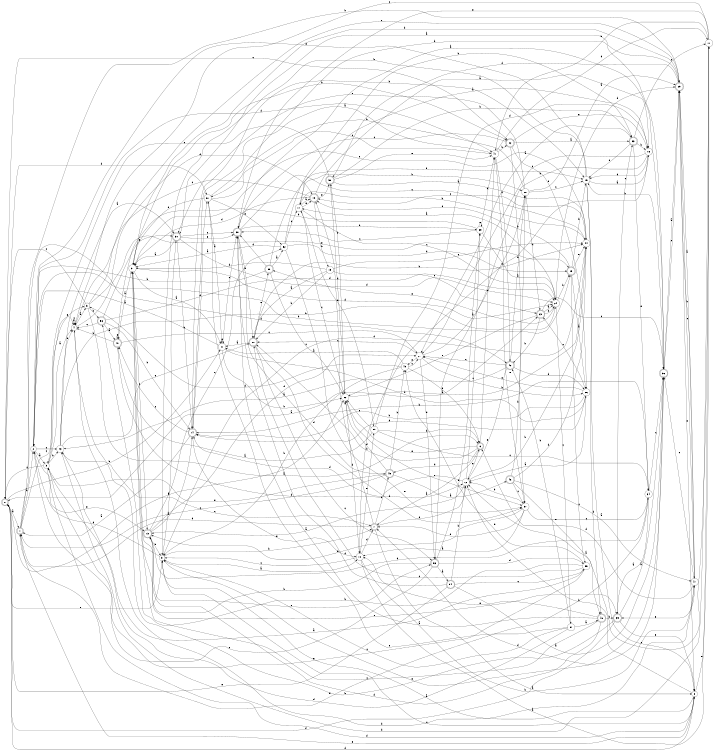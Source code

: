 digraph n48_4 {
__start0 [label="" shape="none"];

rankdir=LR;
size="8,5";

s0 [style="rounded,filled", color="black", fillcolor="white" shape="doublecircle", label="0"];
s1 [style="rounded,filled", color="black", fillcolor="white" shape="doublecircle", label="1"];
s2 [style="filled", color="black", fillcolor="white" shape="circle", label="2"];
s3 [style="filled", color="black", fillcolor="white" shape="circle", label="3"];
s4 [style="filled", color="black", fillcolor="white" shape="circle", label="4"];
s5 [style="filled", color="black", fillcolor="white" shape="circle", label="5"];
s6 [style="rounded,filled", color="black", fillcolor="white" shape="doublecircle", label="6"];
s7 [style="rounded,filled", color="black", fillcolor="white" shape="doublecircle", label="7"];
s8 [style="filled", color="black", fillcolor="white" shape="circle", label="8"];
s9 [style="filled", color="black", fillcolor="white" shape="circle", label="9"];
s10 [style="filled", color="black", fillcolor="white" shape="circle", label="10"];
s11 [style="filled", color="black", fillcolor="white" shape="circle", label="11"];
s12 [style="filled", color="black", fillcolor="white" shape="circle", label="12"];
s13 [style="rounded,filled", color="black", fillcolor="white" shape="doublecircle", label="13"];
s14 [style="rounded,filled", color="black", fillcolor="white" shape="doublecircle", label="14"];
s15 [style="filled", color="black", fillcolor="white" shape="circle", label="15"];
s16 [style="filled", color="black", fillcolor="white" shape="circle", label="16"];
s17 [style="filled", color="black", fillcolor="white" shape="circle", label="17"];
s18 [style="rounded,filled", color="black", fillcolor="white" shape="doublecircle", label="18"];
s19 [style="filled", color="black", fillcolor="white" shape="circle", label="19"];
s20 [style="rounded,filled", color="black", fillcolor="white" shape="doublecircle", label="20"];
s21 [style="filled", color="black", fillcolor="white" shape="circle", label="21"];
s22 [style="filled", color="black", fillcolor="white" shape="circle", label="22"];
s23 [style="rounded,filled", color="black", fillcolor="white" shape="doublecircle", label="23"];
s24 [style="filled", color="black", fillcolor="white" shape="circle", label="24"];
s25 [style="rounded,filled", color="black", fillcolor="white" shape="doublecircle", label="25"];
s26 [style="filled", color="black", fillcolor="white" shape="circle", label="26"];
s27 [style="filled", color="black", fillcolor="white" shape="circle", label="27"];
s28 [style="filled", color="black", fillcolor="white" shape="circle", label="28"];
s29 [style="rounded,filled", color="black", fillcolor="white" shape="doublecircle", label="29"];
s30 [style="rounded,filled", color="black", fillcolor="white" shape="doublecircle", label="30"];
s31 [style="filled", color="black", fillcolor="white" shape="circle", label="31"];
s32 [style="rounded,filled", color="black", fillcolor="white" shape="doublecircle", label="32"];
s33 [style="rounded,filled", color="black", fillcolor="white" shape="doublecircle", label="33"];
s34 [style="filled", color="black", fillcolor="white" shape="circle", label="34"];
s35 [style="rounded,filled", color="black", fillcolor="white" shape="doublecircle", label="35"];
s36 [style="rounded,filled", color="black", fillcolor="white" shape="doublecircle", label="36"];
s37 [style="filled", color="black", fillcolor="white" shape="circle", label="37"];
s38 [style="rounded,filled", color="black", fillcolor="white" shape="doublecircle", label="38"];
s39 [style="filled", color="black", fillcolor="white" shape="circle", label="39"];
s40 [style="rounded,filled", color="black", fillcolor="white" shape="doublecircle", label="40"];
s41 [style="filled", color="black", fillcolor="white" shape="circle", label="41"];
s42 [style="rounded,filled", color="black", fillcolor="white" shape="doublecircle", label="42"];
s43 [style="filled", color="black", fillcolor="white" shape="circle", label="43"];
s44 [style="filled", color="black", fillcolor="white" shape="circle", label="44"];
s45 [style="rounded,filled", color="black", fillcolor="white" shape="doublecircle", label="45"];
s46 [style="rounded,filled", color="black", fillcolor="white" shape="doublecircle", label="46"];
s47 [style="filled", color="black", fillcolor="white" shape="circle", label="47"];
s48 [style="rounded,filled", color="black", fillcolor="white" shape="doublecircle", label="48"];
s49 [style="filled", color="black", fillcolor="white" shape="circle", label="49"];
s50 [style="rounded,filled", color="black", fillcolor="white" shape="doublecircle", label="50"];
s51 [style="filled", color="black", fillcolor="white" shape="circle", label="51"];
s52 [style="filled", color="black", fillcolor="white" shape="circle", label="52"];
s53 [style="rounded,filled", color="black", fillcolor="white" shape="doublecircle", label="53"];
s54 [style="rounded,filled", color="black", fillcolor="white" shape="doublecircle", label="54"];
s55 [style="filled", color="black", fillcolor="white" shape="circle", label="55"];
s56 [style="rounded,filled", color="black", fillcolor="white" shape="doublecircle", label="56"];
s57 [style="filled", color="black", fillcolor="white" shape="circle", label="57"];
s58 [style="rounded,filled", color="black", fillcolor="white" shape="doublecircle", label="58"];
s59 [style="filled", color="black", fillcolor="white" shape="circle", label="59"];
s0 -> s1 [label="a"];
s0 -> s21 [label="b"];
s0 -> s32 [label="c"];
s0 -> s51 [label="d"];
s0 -> s22 [label="e"];
s1 -> s2 [label="a"];
s1 -> s29 [label="b"];
s1 -> s4 [label="c"];
s1 -> s42 [label="d"];
s1 -> s8 [label="e"];
s2 -> s3 [label="a"];
s2 -> s25 [label="b"];
s2 -> s43 [label="c"];
s2 -> s41 [label="d"];
s2 -> s13 [label="e"];
s3 -> s4 [label="a"];
s3 -> s43 [label="b"];
s3 -> s0 [label="c"];
s3 -> s8 [label="d"];
s3 -> s5 [label="e"];
s4 -> s5 [label="a"];
s4 -> s4 [label="b"];
s4 -> s4 [label="c"];
s4 -> s47 [label="d"];
s4 -> s25 [label="e"];
s5 -> s6 [label="a"];
s5 -> s56 [label="b"];
s5 -> s0 [label="c"];
s5 -> s18 [label="d"];
s5 -> s29 [label="e"];
s6 -> s7 [label="a"];
s6 -> s20 [label="b"];
s6 -> s41 [label="c"];
s6 -> s45 [label="d"];
s6 -> s22 [label="e"];
s7 -> s8 [label="a"];
s7 -> s18 [label="b"];
s7 -> s45 [label="c"];
s7 -> s1 [label="d"];
s7 -> s12 [label="e"];
s8 -> s9 [label="a"];
s8 -> s12 [label="b"];
s8 -> s9 [label="c"];
s8 -> s0 [label="d"];
s8 -> s11 [label="e"];
s9 -> s10 [label="a"];
s9 -> s7 [label="b"];
s9 -> s30 [label="c"];
s9 -> s2 [label="d"];
s9 -> s0 [label="e"];
s10 -> s11 [label="a"];
s10 -> s47 [label="b"];
s10 -> s9 [label="c"];
s10 -> s7 [label="d"];
s10 -> s59 [label="e"];
s11 -> s12 [label="a"];
s11 -> s41 [label="b"];
s11 -> s4 [label="c"];
s11 -> s43 [label="d"];
s11 -> s38 [label="e"];
s12 -> s13 [label="a"];
s12 -> s44 [label="b"];
s12 -> s39 [label="c"];
s12 -> s14 [label="d"];
s12 -> s6 [label="e"];
s13 -> s14 [label="a"];
s13 -> s9 [label="b"];
s13 -> s52 [label="c"];
s13 -> s27 [label="d"];
s13 -> s53 [label="e"];
s14 -> s1 [label="a"];
s14 -> s15 [label="b"];
s14 -> s40 [label="c"];
s14 -> s51 [label="d"];
s14 -> s10 [label="e"];
s15 -> s16 [label="a"];
s15 -> s9 [label="b"];
s15 -> s8 [label="c"];
s15 -> s48 [label="d"];
s15 -> s2 [label="e"];
s16 -> s17 [label="a"];
s16 -> s53 [label="b"];
s16 -> s27 [label="c"];
s16 -> s15 [label="d"];
s16 -> s10 [label="e"];
s17 -> s18 [label="a"];
s17 -> s28 [label="b"];
s17 -> s24 [label="c"];
s17 -> s59 [label="d"];
s17 -> s18 [label="e"];
s18 -> s16 [label="a"];
s18 -> s19 [label="b"];
s18 -> s4 [label="c"];
s18 -> s31 [label="d"];
s18 -> s50 [label="e"];
s19 -> s20 [label="a"];
s19 -> s20 [label="b"];
s19 -> s23 [label="c"];
s19 -> s31 [label="d"];
s19 -> s44 [label="e"];
s20 -> s21 [label="a"];
s20 -> s44 [label="b"];
s20 -> s53 [label="c"];
s20 -> s37 [label="d"];
s20 -> s58 [label="e"];
s21 -> s2 [label="a"];
s21 -> s22 [label="b"];
s21 -> s38 [label="c"];
s21 -> s26 [label="d"];
s21 -> s21 [label="e"];
s22 -> s23 [label="a"];
s22 -> s50 [label="b"];
s22 -> s17 [label="c"];
s22 -> s10 [label="d"];
s22 -> s37 [label="e"];
s23 -> s24 [label="a"];
s23 -> s42 [label="b"];
s23 -> s36 [label="c"];
s23 -> s24 [label="d"];
s23 -> s22 [label="e"];
s24 -> s17 [label="a"];
s24 -> s25 [label="b"];
s24 -> s57 [label="c"];
s24 -> s29 [label="d"];
s24 -> s58 [label="e"];
s25 -> s26 [label="a"];
s25 -> s15 [label="b"];
s25 -> s55 [label="c"];
s25 -> s18 [label="d"];
s25 -> s44 [label="e"];
s26 -> s12 [label="a"];
s26 -> s14 [label="b"];
s26 -> s23 [label="c"];
s26 -> s14 [label="d"];
s26 -> s27 [label="e"];
s27 -> s28 [label="a"];
s27 -> s26 [label="b"];
s27 -> s20 [label="c"];
s27 -> s53 [label="d"];
s27 -> s49 [label="e"];
s28 -> s29 [label="a"];
s28 -> s51 [label="b"];
s28 -> s15 [label="c"];
s28 -> s23 [label="d"];
s28 -> s30 [label="e"];
s29 -> s30 [label="a"];
s29 -> s31 [label="b"];
s29 -> s47 [label="c"];
s29 -> s50 [label="d"];
s29 -> s8 [label="e"];
s30 -> s31 [label="a"];
s30 -> s14 [label="b"];
s30 -> s38 [label="c"];
s30 -> s24 [label="d"];
s30 -> s38 [label="e"];
s31 -> s21 [label="a"];
s31 -> s32 [label="b"];
s31 -> s13 [label="c"];
s31 -> s24 [label="d"];
s31 -> s35 [label="e"];
s32 -> s33 [label="a"];
s32 -> s37 [label="b"];
s32 -> s38 [label="c"];
s32 -> s26 [label="d"];
s32 -> s16 [label="e"];
s33 -> s27 [label="a"];
s33 -> s16 [label="b"];
s33 -> s11 [label="c"];
s33 -> s15 [label="d"];
s33 -> s34 [label="e"];
s34 -> s35 [label="a"];
s34 -> s14 [label="b"];
s34 -> s36 [label="c"];
s34 -> s13 [label="d"];
s34 -> s1 [label="e"];
s35 -> s36 [label="a"];
s35 -> s4 [label="b"];
s35 -> s33 [label="c"];
s35 -> s0 [label="d"];
s35 -> s8 [label="e"];
s36 -> s29 [label="a"];
s36 -> s15 [label="b"];
s36 -> s29 [label="c"];
s36 -> s7 [label="d"];
s36 -> s9 [label="e"];
s37 -> s10 [label="a"];
s37 -> s12 [label="b"];
s37 -> s34 [label="c"];
s37 -> s7 [label="d"];
s37 -> s13 [label="e"];
s38 -> s36 [label="a"];
s38 -> s39 [label="b"];
s38 -> s44 [label="c"];
s38 -> s45 [label="d"];
s38 -> s20 [label="e"];
s39 -> s24 [label="a"];
s39 -> s40 [label="b"];
s39 -> s38 [label="c"];
s39 -> s41 [label="d"];
s39 -> s39 [label="e"];
s40 -> s31 [label="a"];
s40 -> s4 [label="b"];
s40 -> s27 [label="c"];
s40 -> s12 [label="d"];
s40 -> s40 [label="e"];
s41 -> s14 [label="a"];
s41 -> s32 [label="b"];
s41 -> s42 [label="c"];
s41 -> s11 [label="d"];
s41 -> s37 [label="e"];
s42 -> s43 [label="a"];
s42 -> s28 [label="b"];
s42 -> s27 [label="c"];
s42 -> s26 [label="d"];
s42 -> s12 [label="e"];
s43 -> s30 [label="a"];
s43 -> s24 [label="b"];
s43 -> s7 [label="c"];
s43 -> s4 [label="d"];
s43 -> s20 [label="e"];
s44 -> s0 [label="a"];
s44 -> s17 [label="b"];
s44 -> s18 [label="c"];
s44 -> s9 [label="d"];
s44 -> s31 [label="e"];
s45 -> s46 [label="a"];
s45 -> s49 [label="b"];
s45 -> s1 [label="c"];
s45 -> s22 [label="d"];
s45 -> s3 [label="e"];
s46 -> s47 [label="a"];
s46 -> s28 [label="b"];
s46 -> s37 [label="c"];
s46 -> s44 [label="d"];
s46 -> s48 [label="e"];
s47 -> s29 [label="a"];
s47 -> s29 [label="b"];
s47 -> s36 [label="c"];
s47 -> s6 [label="d"];
s47 -> s35 [label="e"];
s48 -> s38 [label="a"];
s48 -> s35 [label="b"];
s48 -> s31 [label="c"];
s48 -> s13 [label="d"];
s48 -> s10 [label="e"];
s49 -> s21 [label="a"];
s49 -> s9 [label="b"];
s49 -> s27 [label="c"];
s49 -> s5 [label="d"];
s49 -> s6 [label="e"];
s50 -> s44 [label="a"];
s50 -> s33 [label="b"];
s50 -> s3 [label="c"];
s50 -> s22 [label="d"];
s50 -> s41 [label="e"];
s51 -> s21 [label="a"];
s51 -> s36 [label="b"];
s51 -> s41 [label="c"];
s51 -> s31 [label="d"];
s51 -> s52 [label="e"];
s52 -> s31 [label="a"];
s52 -> s33 [label="b"];
s52 -> s17 [label="c"];
s52 -> s25 [label="d"];
s52 -> s37 [label="e"];
s53 -> s54 [label="a"];
s53 -> s31 [label="b"];
s53 -> s2 [label="c"];
s53 -> s55 [label="d"];
s53 -> s39 [label="e"];
s54 -> s36 [label="a"];
s54 -> s12 [label="b"];
s54 -> s55 [label="c"];
s54 -> s38 [label="d"];
s54 -> s0 [label="e"];
s55 -> s3 [label="a"];
s55 -> s56 [label="b"];
s55 -> s20 [label="c"];
s55 -> s49 [label="d"];
s55 -> s3 [label="e"];
s56 -> s40 [label="a"];
s56 -> s14 [label="b"];
s56 -> s4 [label="c"];
s56 -> s24 [label="d"];
s56 -> s30 [label="e"];
s57 -> s48 [label="a"];
s57 -> s42 [label="b"];
s57 -> s9 [label="c"];
s57 -> s43 [label="d"];
s57 -> s51 [label="e"];
s58 -> s52 [label="a"];
s58 -> s2 [label="b"];
s58 -> s22 [label="c"];
s58 -> s38 [label="d"];
s58 -> s15 [label="e"];
s59 -> s40 [label="a"];
s59 -> s6 [label="b"];
s59 -> s34 [label="c"];
s59 -> s16 [label="d"];
s59 -> s22 [label="e"];

}